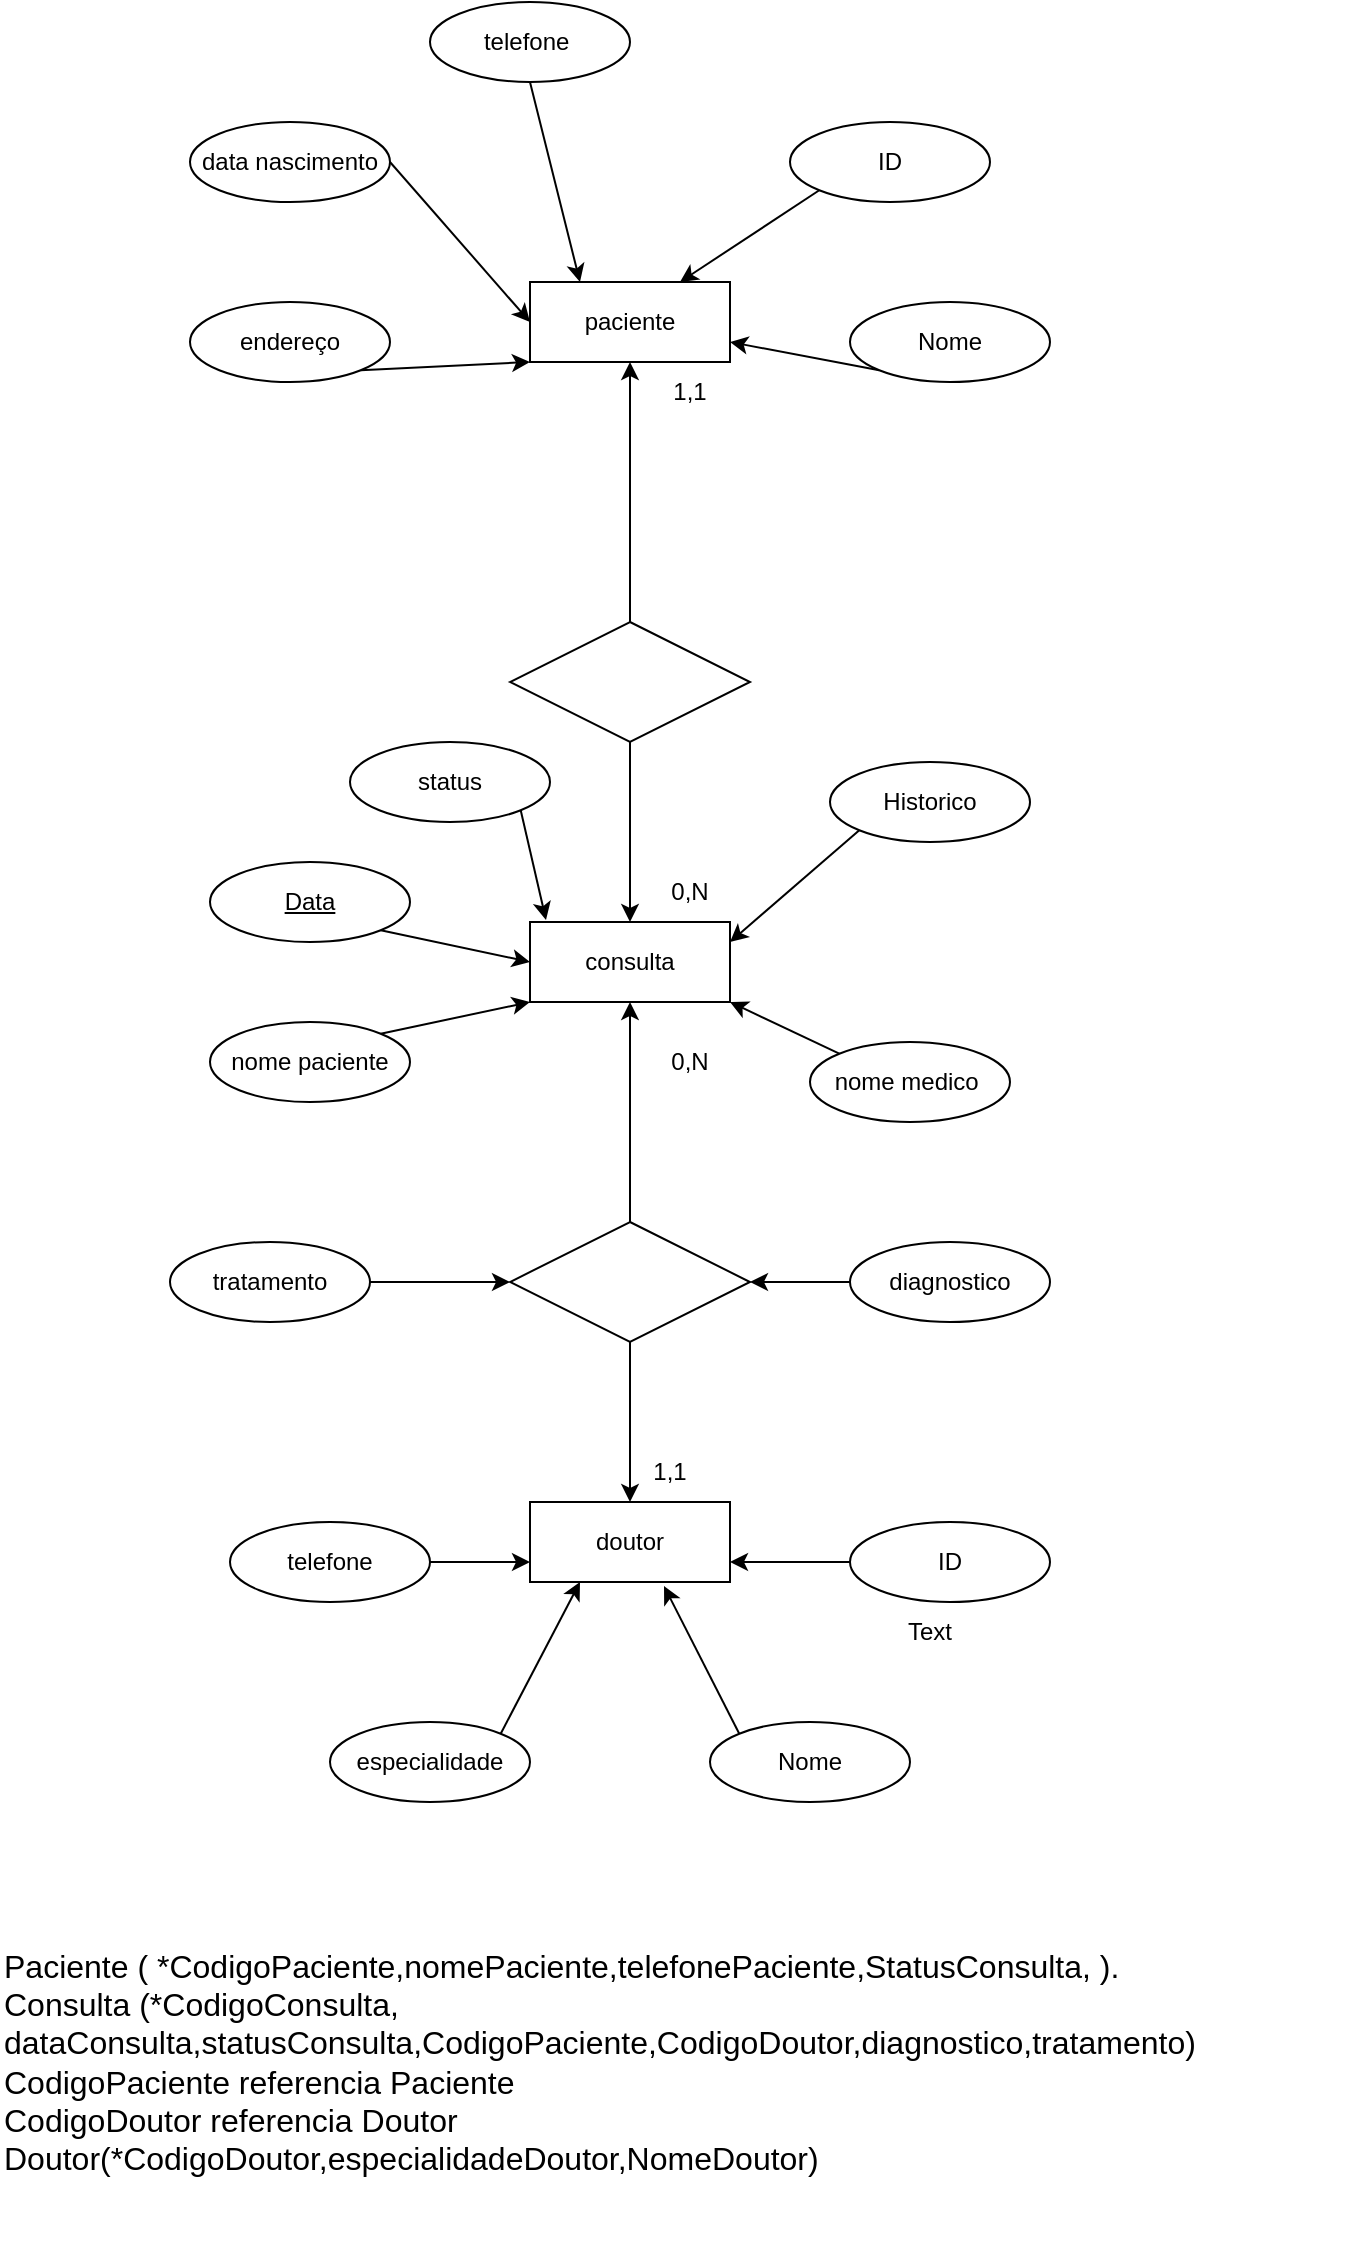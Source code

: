 <mxfile version="23.0.2" type="device" pages="4">
  <diagram name="Página-1" id="jaoDpyFKK26bWcoBuoCk">
    <mxGraphModel dx="1251" dy="2033" grid="1" gridSize="10" guides="1" tooltips="1" connect="1" arrows="1" fold="1" page="1" pageScale="1" pageWidth="827" pageHeight="1169" math="0" shadow="0">
      <root>
        <mxCell id="0" />
        <mxCell id="1" parent="0" />
        <mxCell id="io_ixwlxPu3ot2Wv1C0l-1" value="paciente" style="whiteSpace=wrap;html=1;align=center;" vertex="1" parent="1">
          <mxGeometry x="340" y="-110" width="100" height="40" as="geometry" />
        </mxCell>
        <mxCell id="io_ixwlxPu3ot2Wv1C0l-2" value="doutor" style="whiteSpace=wrap;html=1;align=center;" vertex="1" parent="1">
          <mxGeometry x="340" y="500" width="100" height="40" as="geometry" />
        </mxCell>
        <mxCell id="io_ixwlxPu3ot2Wv1C0l-3" value="consulta" style="whiteSpace=wrap;html=1;align=center;" vertex="1" parent="1">
          <mxGeometry x="340" y="210" width="100" height="40" as="geometry" />
        </mxCell>
        <mxCell id="io_ixwlxPu3ot2Wv1C0l-51" style="rounded=0;orthogonalLoop=1;jettySize=auto;html=1;exitX=1;exitY=0;exitDx=0;exitDy=0;entryX=0;entryY=1;entryDx=0;entryDy=0;" edge="1" parent="1" source="io_ixwlxPu3ot2Wv1C0l-4" target="io_ixwlxPu3ot2Wv1C0l-3">
          <mxGeometry relative="1" as="geometry" />
        </mxCell>
        <mxCell id="io_ixwlxPu3ot2Wv1C0l-4" value="nome paciente" style="ellipse;whiteSpace=wrap;html=1;align=center;" vertex="1" parent="1">
          <mxGeometry x="180" y="260" width="100" height="40" as="geometry" />
        </mxCell>
        <mxCell id="io_ixwlxPu3ot2Wv1C0l-52" style="rounded=0;orthogonalLoop=1;jettySize=auto;html=1;exitX=1;exitY=1;exitDx=0;exitDy=0;entryX=0;entryY=0.5;entryDx=0;entryDy=0;" edge="1" parent="1" source="io_ixwlxPu3ot2Wv1C0l-5" target="io_ixwlxPu3ot2Wv1C0l-3">
          <mxGeometry relative="1" as="geometry" />
        </mxCell>
        <mxCell id="io_ixwlxPu3ot2Wv1C0l-5" value="Data" style="ellipse;whiteSpace=wrap;html=1;align=center;fontStyle=4;" vertex="1" parent="1">
          <mxGeometry x="180" y="180" width="100" height="40" as="geometry" />
        </mxCell>
        <mxCell id="io_ixwlxPu3ot2Wv1C0l-63" style="rounded=0;orthogonalLoop=1;jettySize=auto;html=1;exitX=0;exitY=0;exitDx=0;exitDy=0;entryX=1;entryY=1;entryDx=0;entryDy=0;" edge="1" parent="1" source="io_ixwlxPu3ot2Wv1C0l-6" target="io_ixwlxPu3ot2Wv1C0l-3">
          <mxGeometry relative="1" as="geometry" />
        </mxCell>
        <mxCell id="io_ixwlxPu3ot2Wv1C0l-6" value="nome medico&amp;nbsp;" style="ellipse;whiteSpace=wrap;html=1;align=center;" vertex="1" parent="1">
          <mxGeometry x="480" y="270" width="100" height="40" as="geometry" />
        </mxCell>
        <mxCell id="io_ixwlxPu3ot2Wv1C0l-54" style="rounded=0;orthogonalLoop=1;jettySize=auto;html=1;exitX=0;exitY=1;exitDx=0;exitDy=0;entryX=1;entryY=0.25;entryDx=0;entryDy=0;" edge="1" parent="1" source="io_ixwlxPu3ot2Wv1C0l-7" target="io_ixwlxPu3ot2Wv1C0l-3">
          <mxGeometry relative="1" as="geometry" />
        </mxCell>
        <mxCell id="io_ixwlxPu3ot2Wv1C0l-7" value="Historico" style="ellipse;whiteSpace=wrap;html=1;align=center;" vertex="1" parent="1">
          <mxGeometry x="490" y="130" width="100" height="40" as="geometry" />
        </mxCell>
        <mxCell id="io_ixwlxPu3ot2Wv1C0l-28" style="rounded=0;orthogonalLoop=1;jettySize=auto;html=1;exitX=0;exitY=1;exitDx=0;exitDy=0;entryX=0.75;entryY=0;entryDx=0;entryDy=0;" edge="1" parent="1" source="io_ixwlxPu3ot2Wv1C0l-8" target="io_ixwlxPu3ot2Wv1C0l-1">
          <mxGeometry relative="1" as="geometry" />
        </mxCell>
        <mxCell id="io_ixwlxPu3ot2Wv1C0l-8" value="ID" style="ellipse;whiteSpace=wrap;html=1;align=center;" vertex="1" parent="1">
          <mxGeometry x="470" y="-190" width="100" height="40" as="geometry" />
        </mxCell>
        <mxCell id="io_ixwlxPu3ot2Wv1C0l-29" style="rounded=0;orthogonalLoop=1;jettySize=auto;html=1;exitX=0;exitY=1;exitDx=0;exitDy=0;entryX=1;entryY=0.75;entryDx=0;entryDy=0;" edge="1" parent="1" source="io_ixwlxPu3ot2Wv1C0l-9" target="io_ixwlxPu3ot2Wv1C0l-1">
          <mxGeometry relative="1" as="geometry" />
        </mxCell>
        <mxCell id="io_ixwlxPu3ot2Wv1C0l-9" value="Nome" style="ellipse;whiteSpace=wrap;html=1;align=center;" vertex="1" parent="1">
          <mxGeometry x="500" y="-100" width="100" height="40" as="geometry" />
        </mxCell>
        <mxCell id="io_ixwlxPu3ot2Wv1C0l-26" style="rounded=0;orthogonalLoop=1;jettySize=auto;html=1;exitX=1;exitY=0.5;exitDx=0;exitDy=0;entryX=0;entryY=0.5;entryDx=0;entryDy=0;" edge="1" parent="1" source="io_ixwlxPu3ot2Wv1C0l-10" target="io_ixwlxPu3ot2Wv1C0l-1">
          <mxGeometry relative="1" as="geometry" />
        </mxCell>
        <mxCell id="io_ixwlxPu3ot2Wv1C0l-10" value="data nascimento" style="ellipse;whiteSpace=wrap;html=1;align=center;" vertex="1" parent="1">
          <mxGeometry x="170" y="-190" width="100" height="40" as="geometry" />
        </mxCell>
        <mxCell id="io_ixwlxPu3ot2Wv1C0l-27" style="rounded=0;orthogonalLoop=1;jettySize=auto;html=1;exitX=0.5;exitY=1;exitDx=0;exitDy=0;entryX=0.25;entryY=0;entryDx=0;entryDy=0;" edge="1" parent="1" source="io_ixwlxPu3ot2Wv1C0l-11" target="io_ixwlxPu3ot2Wv1C0l-1">
          <mxGeometry relative="1" as="geometry" />
        </mxCell>
        <mxCell id="io_ixwlxPu3ot2Wv1C0l-11" value="telefone&amp;nbsp;" style="ellipse;whiteSpace=wrap;html=1;align=center;" vertex="1" parent="1">
          <mxGeometry x="290" y="-250" width="100" height="40" as="geometry" />
        </mxCell>
        <mxCell id="io_ixwlxPu3ot2Wv1C0l-25" style="rounded=0;orthogonalLoop=1;jettySize=auto;html=1;exitX=1;exitY=1;exitDx=0;exitDy=0;entryX=0;entryY=1;entryDx=0;entryDy=0;" edge="1" parent="1" source="io_ixwlxPu3ot2Wv1C0l-12" target="io_ixwlxPu3ot2Wv1C0l-1">
          <mxGeometry relative="1" as="geometry" />
        </mxCell>
        <mxCell id="io_ixwlxPu3ot2Wv1C0l-12" value="endereço" style="ellipse;whiteSpace=wrap;html=1;align=center;" vertex="1" parent="1">
          <mxGeometry x="170" y="-100" width="100" height="40" as="geometry" />
        </mxCell>
        <mxCell id="io_ixwlxPu3ot2Wv1C0l-59" style="rounded=0;orthogonalLoop=1;jettySize=auto;html=1;exitX=0;exitY=0.5;exitDx=0;exitDy=0;entryX=1;entryY=0.75;entryDx=0;entryDy=0;" edge="1" parent="1" source="io_ixwlxPu3ot2Wv1C0l-15" target="io_ixwlxPu3ot2Wv1C0l-2">
          <mxGeometry relative="1" as="geometry" />
        </mxCell>
        <mxCell id="io_ixwlxPu3ot2Wv1C0l-15" value="ID" style="ellipse;whiteSpace=wrap;html=1;align=center;" vertex="1" parent="1">
          <mxGeometry x="500" y="510" width="100" height="40" as="geometry" />
        </mxCell>
        <mxCell id="io_ixwlxPu3ot2Wv1C0l-16" value="Nome" style="ellipse;whiteSpace=wrap;html=1;align=center;" vertex="1" parent="1">
          <mxGeometry x="430" y="610" width="100" height="40" as="geometry" />
        </mxCell>
        <mxCell id="io_ixwlxPu3ot2Wv1C0l-57" style="rounded=0;orthogonalLoop=1;jettySize=auto;html=1;exitX=1;exitY=0;exitDx=0;exitDy=0;entryX=0.25;entryY=1;entryDx=0;entryDy=0;" edge="1" parent="1" source="io_ixwlxPu3ot2Wv1C0l-17" target="io_ixwlxPu3ot2Wv1C0l-2">
          <mxGeometry relative="1" as="geometry" />
        </mxCell>
        <mxCell id="io_ixwlxPu3ot2Wv1C0l-17" value="especialidade" style="ellipse;whiteSpace=wrap;html=1;align=center;" vertex="1" parent="1">
          <mxGeometry x="240" y="610" width="100" height="40" as="geometry" />
        </mxCell>
        <mxCell id="io_ixwlxPu3ot2Wv1C0l-56" style="rounded=0;orthogonalLoop=1;jettySize=auto;html=1;exitX=1;exitY=0.5;exitDx=0;exitDy=0;entryX=0;entryY=0.75;entryDx=0;entryDy=0;" edge="1" parent="1" source="io_ixwlxPu3ot2Wv1C0l-18" target="io_ixwlxPu3ot2Wv1C0l-2">
          <mxGeometry relative="1" as="geometry" />
        </mxCell>
        <mxCell id="io_ixwlxPu3ot2Wv1C0l-18" value="telefone" style="ellipse;whiteSpace=wrap;html=1;align=center;" vertex="1" parent="1">
          <mxGeometry x="190" y="510" width="100" height="40" as="geometry" />
        </mxCell>
        <mxCell id="io_ixwlxPu3ot2Wv1C0l-20" style="edgeStyle=orthogonalEdgeStyle;rounded=0;orthogonalLoop=1;jettySize=auto;html=1;entryX=0.5;entryY=1;entryDx=0;entryDy=0;" edge="1" parent="1" source="io_ixwlxPu3ot2Wv1C0l-19" target="io_ixwlxPu3ot2Wv1C0l-3">
          <mxGeometry relative="1" as="geometry" />
        </mxCell>
        <mxCell id="io_ixwlxPu3ot2Wv1C0l-21" style="edgeStyle=orthogonalEdgeStyle;rounded=0;orthogonalLoop=1;jettySize=auto;html=1;exitX=0.5;exitY=1;exitDx=0;exitDy=0;" edge="1" parent="1" source="io_ixwlxPu3ot2Wv1C0l-19" target="io_ixwlxPu3ot2Wv1C0l-2">
          <mxGeometry relative="1" as="geometry" />
        </mxCell>
        <mxCell id="io_ixwlxPu3ot2Wv1C0l-19" value="" style="shape=rhombus;perimeter=rhombusPerimeter;whiteSpace=wrap;html=1;align=center;" vertex="1" parent="1">
          <mxGeometry x="330" y="360" width="120" height="60" as="geometry" />
        </mxCell>
        <mxCell id="io_ixwlxPu3ot2Wv1C0l-23" style="edgeStyle=orthogonalEdgeStyle;rounded=0;orthogonalLoop=1;jettySize=auto;html=1;entryX=0.5;entryY=0;entryDx=0;entryDy=0;" edge="1" parent="1" source="io_ixwlxPu3ot2Wv1C0l-22" target="io_ixwlxPu3ot2Wv1C0l-3">
          <mxGeometry relative="1" as="geometry" />
        </mxCell>
        <mxCell id="io_ixwlxPu3ot2Wv1C0l-24" style="edgeStyle=orthogonalEdgeStyle;rounded=0;orthogonalLoop=1;jettySize=auto;html=1;entryX=0.5;entryY=1;entryDx=0;entryDy=0;" edge="1" parent="1" source="io_ixwlxPu3ot2Wv1C0l-22" target="io_ixwlxPu3ot2Wv1C0l-1">
          <mxGeometry relative="1" as="geometry" />
        </mxCell>
        <mxCell id="io_ixwlxPu3ot2Wv1C0l-22" value="" style="shape=rhombus;perimeter=rhombusPerimeter;whiteSpace=wrap;html=1;align=center;" vertex="1" parent="1">
          <mxGeometry x="330" y="60" width="120" height="60" as="geometry" />
        </mxCell>
        <mxCell id="io_ixwlxPu3ot2Wv1C0l-32" value="1,1" style="text;html=1;strokeColor=none;fillColor=none;align=center;verticalAlign=middle;whiteSpace=wrap;rounded=0;" vertex="1" parent="1">
          <mxGeometry x="390" y="-70" width="60" height="30" as="geometry" />
        </mxCell>
        <mxCell id="io_ixwlxPu3ot2Wv1C0l-33" value="0,N" style="text;html=1;strokeColor=none;fillColor=none;align=center;verticalAlign=middle;whiteSpace=wrap;rounded=0;" vertex="1" parent="1">
          <mxGeometry x="390" y="180" width="60" height="30" as="geometry" />
        </mxCell>
        <mxCell id="io_ixwlxPu3ot2Wv1C0l-35" value="status" style="ellipse;whiteSpace=wrap;html=1;align=center;" vertex="1" parent="1">
          <mxGeometry x="250" y="120" width="100" height="40" as="geometry" />
        </mxCell>
        <mxCell id="io_ixwlxPu3ot2Wv1C0l-36" value="0,N" style="text;html=1;strokeColor=none;fillColor=none;align=center;verticalAlign=middle;whiteSpace=wrap;rounded=0;" vertex="1" parent="1">
          <mxGeometry x="390" y="265" width="60" height="30" as="geometry" />
        </mxCell>
        <mxCell id="io_ixwlxPu3ot2Wv1C0l-37" value="1,1" style="text;html=1;strokeColor=none;fillColor=none;align=center;verticalAlign=middle;whiteSpace=wrap;rounded=0;" vertex="1" parent="1">
          <mxGeometry x="380" y="470" width="60" height="30" as="geometry" />
        </mxCell>
        <mxCell id="io_ixwlxPu3ot2Wv1C0l-53" style="rounded=0;orthogonalLoop=1;jettySize=auto;html=1;exitX=1;exitY=1;exitDx=0;exitDy=0;entryX=0.08;entryY=-0.025;entryDx=0;entryDy=0;entryPerimeter=0;" edge="1" parent="1" source="io_ixwlxPu3ot2Wv1C0l-35" target="io_ixwlxPu3ot2Wv1C0l-3">
          <mxGeometry relative="1" as="geometry" />
        </mxCell>
        <mxCell id="io_ixwlxPu3ot2Wv1C0l-58" style="rounded=0;orthogonalLoop=1;jettySize=auto;html=1;exitX=0;exitY=0;exitDx=0;exitDy=0;entryX=0.67;entryY=1.05;entryDx=0;entryDy=0;entryPerimeter=0;" edge="1" parent="1" source="io_ixwlxPu3ot2Wv1C0l-16" target="io_ixwlxPu3ot2Wv1C0l-2">
          <mxGeometry relative="1" as="geometry" />
        </mxCell>
        <mxCell id="io_ixwlxPu3ot2Wv1C0l-67" style="edgeStyle=orthogonalEdgeStyle;rounded=0;orthogonalLoop=1;jettySize=auto;html=1;exitX=0;exitY=0.5;exitDx=0;exitDy=0;entryX=1;entryY=0.5;entryDx=0;entryDy=0;" edge="1" parent="1" source="io_ixwlxPu3ot2Wv1C0l-64" target="io_ixwlxPu3ot2Wv1C0l-19">
          <mxGeometry relative="1" as="geometry" />
        </mxCell>
        <mxCell id="io_ixwlxPu3ot2Wv1C0l-64" value="diagnostico" style="ellipse;whiteSpace=wrap;html=1;align=center;" vertex="1" parent="1">
          <mxGeometry x="500" y="370" width="100" height="40" as="geometry" />
        </mxCell>
        <mxCell id="io_ixwlxPu3ot2Wv1C0l-66" style="edgeStyle=orthogonalEdgeStyle;rounded=0;orthogonalLoop=1;jettySize=auto;html=1;exitX=1;exitY=0.5;exitDx=0;exitDy=0;entryX=0;entryY=0.5;entryDx=0;entryDy=0;" edge="1" parent="1" source="io_ixwlxPu3ot2Wv1C0l-65" target="io_ixwlxPu3ot2Wv1C0l-19">
          <mxGeometry relative="1" as="geometry" />
        </mxCell>
        <mxCell id="io_ixwlxPu3ot2Wv1C0l-65" value="tratamento" style="ellipse;whiteSpace=wrap;html=1;align=center;" vertex="1" parent="1">
          <mxGeometry x="160" y="370" width="100" height="40" as="geometry" />
        </mxCell>
        <mxCell id="io_ixwlxPu3ot2Wv1C0l-68" value="Text" style="text;html=1;strokeColor=none;fillColor=none;align=center;verticalAlign=middle;whiteSpace=wrap;rounded=0;" vertex="1" parent="1">
          <mxGeometry x="510" y="550" width="60" height="30" as="geometry" />
        </mxCell>
        <mxCell id="io_ixwlxPu3ot2Wv1C0l-69" value="&lt;div style=&quot;&quot;&gt;&lt;span style=&quot;font-size: 16px; background-color: initial;&quot;&gt;Paciente ( *CodigoPaciente,nomePaciente,telefonePaciente,Status&lt;/span&gt;&lt;span style=&quot;background-color: initial; font-size: 16px;&quot;&gt;Consulta, ).&lt;/span&gt;&lt;/div&gt;&lt;font style=&quot;font-size: 16px;&quot;&gt;&lt;div style=&quot;&quot;&gt;&lt;span style=&quot;background-color: initial;&quot;&gt;Consulta (*CodigoConsulta, dataConsulta,statusConsulta,CodigoPaciente,CodigoDoutor,diagnostico,tratamento)&lt;/span&gt;&lt;/div&gt;&lt;div style=&quot;&quot;&gt;&lt;span style=&quot;background-color: initial;&quot;&gt;CodigoPaciente referencia Paciente&lt;/span&gt;&lt;/div&gt;&lt;div style=&quot;&quot;&gt;&lt;span style=&quot;background-color: initial;&quot;&gt;CodigoDoutor referencia Doutor&lt;/span&gt;&lt;/div&gt;&lt;div style=&quot;&quot;&gt;&lt;span style=&quot;background-color: initial;&quot;&gt;Doutor(*CodigoDoutor,especialidadeDoutor,NomeDoutor)&lt;/span&gt;&lt;/div&gt;&lt;/font&gt;" style="text;html=1;strokeColor=none;fillColor=none;align=left;verticalAlign=middle;whiteSpace=wrap;rounded=0;" vertex="1" parent="1">
          <mxGeometry x="75" y="690" width="675" height="180" as="geometry" />
        </mxCell>
      </root>
    </mxGraphModel>
  </diagram>
  <diagram id="c8dc9gPWGK9QqCdIBJVe" name="Página-2">
    <mxGraphModel dx="1104" dy="762" grid="1" gridSize="10" guides="1" tooltips="1" connect="1" arrows="1" fold="1" page="1" pageScale="1" pageWidth="827" pageHeight="1169" math="0" shadow="0">
      <root>
        <mxCell id="0" />
        <mxCell id="1" parent="0" />
        <mxCell id="WEFmtamtGQ1HG8QBXdX0-1" value="ingresso" style="rounded=1;arcSize=10;whiteSpace=wrap;html=1;align=center;" vertex="1" parent="1">
          <mxGeometry x="180" y="160" width="100" height="40" as="geometry" />
        </mxCell>
        <mxCell id="WEFmtamtGQ1HG8QBXdX0-25" style="edgeStyle=orthogonalEdgeStyle;rounded=0;orthogonalLoop=1;jettySize=auto;html=1;exitX=0;exitY=0.5;exitDx=0;exitDy=0;entryX=1;entryY=0.5;entryDx=0;entryDy=0;" edge="1" parent="1" source="WEFmtamtGQ1HG8QBXdX0-2" target="WEFmtamtGQ1HG8QBXdX0-11">
          <mxGeometry relative="1" as="geometry" />
        </mxCell>
        <mxCell id="WEFmtamtGQ1HG8QBXdX0-2" value="cliente" style="rounded=1;arcSize=10;whiteSpace=wrap;html=1;align=center;" vertex="1" parent="1">
          <mxGeometry x="520" y="170" width="100" height="40" as="geometry" />
        </mxCell>
        <mxCell id="WEFmtamtGQ1HG8QBXdX0-3" value="show" style="rounded=1;arcSize=10;whiteSpace=wrap;html=1;align=center;" vertex="1" parent="1">
          <mxGeometry x="170" y="390" width="100" height="40" as="geometry" />
        </mxCell>
        <mxCell id="WEFmtamtGQ1HG8QBXdX0-23" style="edgeStyle=orthogonalEdgeStyle;rounded=0;orthogonalLoop=1;jettySize=auto;html=1;exitX=0.5;exitY=0;exitDx=0;exitDy=0;entryX=0.5;entryY=1;entryDx=0;entryDy=0;" edge="1" parent="1" source="WEFmtamtGQ1HG8QBXdX0-4" target="WEFmtamtGQ1HG8QBXdX0-1">
          <mxGeometry relative="1" as="geometry" />
        </mxCell>
        <mxCell id="WEFmtamtGQ1HG8QBXdX0-24" style="edgeStyle=orthogonalEdgeStyle;rounded=0;orthogonalLoop=1;jettySize=auto;html=1;exitX=0.5;exitY=1;exitDx=0;exitDy=0;entryX=0.5;entryY=0;entryDx=0;entryDy=0;" edge="1" parent="1" source="WEFmtamtGQ1HG8QBXdX0-4" target="WEFmtamtGQ1HG8QBXdX0-3">
          <mxGeometry relative="1" as="geometry" />
        </mxCell>
        <mxCell id="WEFmtamtGQ1HG8QBXdX0-4" value="" style="shape=rhombus;perimeter=rhombusPerimeter;whiteSpace=wrap;html=1;align=center;" vertex="1" parent="1">
          <mxGeometry x="160" y="270" width="120" height="60" as="geometry" />
        </mxCell>
        <mxCell id="WEFmtamtGQ1HG8QBXdX0-7" value="Data" style="ellipse;whiteSpace=wrap;html=1;align=center;fontStyle=4;" vertex="1" parent="1">
          <mxGeometry x="90" y="490" width="100" height="40" as="geometry" />
        </mxCell>
        <mxCell id="WEFmtamtGQ1HG8QBXdX0-8" value="local" style="ellipse;whiteSpace=wrap;html=1;align=center;fontStyle=4;" vertex="1" parent="1">
          <mxGeometry x="230" y="500" width="100" height="40" as="geometry" />
        </mxCell>
        <mxCell id="WEFmtamtGQ1HG8QBXdX0-10" value="Artista" style="ellipse;whiteSpace=wrap;html=1;align=center;fontStyle=4;" vertex="1" parent="1">
          <mxGeometry x="40" y="410" width="100" height="40" as="geometry" />
        </mxCell>
        <mxCell id="WEFmtamtGQ1HG8QBXdX0-26" style="edgeStyle=orthogonalEdgeStyle;rounded=0;orthogonalLoop=1;jettySize=auto;html=1;entryX=1;entryY=0.5;entryDx=0;entryDy=0;" edge="1" parent="1" source="WEFmtamtGQ1HG8QBXdX0-11" target="WEFmtamtGQ1HG8QBXdX0-1">
          <mxGeometry relative="1" as="geometry" />
        </mxCell>
        <mxCell id="WEFmtamtGQ1HG8QBXdX0-11" value="Pagamento" style="shape=rhombus;perimeter=rhombusPerimeter;whiteSpace=wrap;html=1;align=center;" vertex="1" parent="1">
          <mxGeometry x="340" y="160" width="120" height="60" as="geometry" />
        </mxCell>
        <mxCell id="WEFmtamtGQ1HG8QBXdX0-12" value="valores" style="ellipse;whiteSpace=wrap;html=1;align=center;fontStyle=4;" vertex="1" parent="1">
          <mxGeometry y="100" width="100" height="40" as="geometry" />
        </mxCell>
        <mxCell id="WEFmtamtGQ1HG8QBXdX0-13" value="Attribute" style="ellipse;whiteSpace=wrap;html=1;align=center;fontStyle=4;" vertex="1" parent="1">
          <mxGeometry y="170" width="100" height="40" as="geometry" />
        </mxCell>
        <mxCell id="WEFmtamtGQ1HG8QBXdX0-14" value="Tipos de ingresso" style="ellipse;whiteSpace=wrap;html=1;align=center;fontStyle=4;" vertex="1" parent="1">
          <mxGeometry x="130" y="60" width="100" height="40" as="geometry" />
        </mxCell>
        <mxCell id="WEFmtamtGQ1HG8QBXdX0-15" value="ID" style="ellipse;whiteSpace=wrap;html=1;align=center;fontStyle=4;" vertex="1" parent="1">
          <mxGeometry x="260" y="60" width="100" height="40" as="geometry" />
        </mxCell>
        <mxCell id="WEFmtamtGQ1HG8QBXdX0-17" value="Attribute" style="ellipse;whiteSpace=wrap;html=1;align=center;fontStyle=4;" vertex="1" parent="1">
          <mxGeometry x="30" y="230" width="100" height="40" as="geometry" />
        </mxCell>
        <mxCell id="WEFmtamtGQ1HG8QBXdX0-18" value="Horario" style="ellipse;whiteSpace=wrap;html=1;align=center;fontStyle=4;" vertex="1" parent="1">
          <mxGeometry x="320" y="400" width="100" height="40" as="geometry" />
        </mxCell>
        <mxCell id="WEFmtamtGQ1HG8QBXdX0-20" value="cpf" style="ellipse;whiteSpace=wrap;html=1;align=center;fontStyle=4;" vertex="1" parent="1">
          <mxGeometry x="510" y="70" width="100" height="40" as="geometry" />
        </mxCell>
        <mxCell id="WEFmtamtGQ1HG8QBXdX0-21" value="Nome" style="ellipse;whiteSpace=wrap;html=1;align=center;fontStyle=4;" vertex="1" parent="1">
          <mxGeometry x="650" y="120" width="100" height="40" as="geometry" />
        </mxCell>
        <mxCell id="WEFmtamtGQ1HG8QBXdX0-22" value="idade" style="ellipse;whiteSpace=wrap;html=1;align=center;fontStyle=4;" vertex="1" parent="1">
          <mxGeometry x="510" y="250" width="100" height="40" as="geometry" />
        </mxCell>
        <mxCell id="WEFmtamtGQ1HG8QBXdX0-27" value="endereço" style="ellipse;whiteSpace=wrap;html=1;align=center;fontStyle=4;" vertex="1" parent="1">
          <mxGeometry x="650" y="210" width="100" height="40" as="geometry" />
        </mxCell>
        <mxCell id="YVUtAfhHFPFHMRwhi73J-1" value="Um aplicativo precisa de um sistema&amp;nbsp; para poder gestionar as vendas dos seus ingerssos, no qual&amp;nbsp;" style="text;html=1;strokeColor=none;fillColor=none;align=center;verticalAlign=middle;whiteSpace=wrap;rounded=0;" vertex="1" parent="1">
          <mxGeometry x="180" y="730" width="520" height="250" as="geometry" />
        </mxCell>
      </root>
    </mxGraphModel>
  </diagram>
  <diagram id="ghsjX5mO5j-M7IykG1wl" name="Página-3">
    <mxGraphModel dx="938" dy="648" grid="1" gridSize="10" guides="1" tooltips="1" connect="1" arrows="1" fold="1" page="1" pageScale="1" pageWidth="827" pageHeight="1169" math="0" shadow="0">
      <root>
        <mxCell id="0" />
        <mxCell id="1" parent="0" />
        <mxCell id="LDfPsv8GSpQ3Y3huAxtO-2" value="Estoque" style="whiteSpace=wrap;html=1;align=center;" vertex="1" parent="1">
          <mxGeometry x="160" y="130" width="100" height="40" as="geometry" />
        </mxCell>
        <mxCell id="LDfPsv8GSpQ3Y3huAxtO-3" value="alunos" style="whiteSpace=wrap;html=1;align=center;" vertex="1" parent="1">
          <mxGeometry x="480" y="130" width="100" height="40" as="geometry" />
        </mxCell>
        <mxCell id="LDfPsv8GSpQ3Y3huAxtO-4" value="setores" style="whiteSpace=wrap;html=1;align=center;" vertex="1" parent="1">
          <mxGeometry x="160" y="280" width="100" height="40" as="geometry" />
        </mxCell>
        <mxCell id="LDfPsv8GSpQ3Y3huAxtO-5" value="Attribute" style="ellipse;whiteSpace=wrap;html=1;align=center;" vertex="1" parent="1">
          <mxGeometry x="80" y="70" width="100" height="40" as="geometry" />
        </mxCell>
      </root>
    </mxGraphModel>
  </diagram>
  <diagram id="64cyT-gFuVRWHqz4rYH8" name="Página-4">
    <mxGraphModel dx="938" dy="648" grid="1" gridSize="10" guides="1" tooltips="1" connect="1" arrows="1" fold="1" page="1" pageScale="1" pageWidth="827" pageHeight="1169" math="0" shadow="0">
      <root>
        <mxCell id="0" />
        <mxCell id="1" parent="0" />
        <mxCell id="zmnEAHHyUiQVyY_5Mi11-1" value="vagas" style="rounded=1;arcSize=10;whiteSpace=wrap;html=1;align=center;" vertex="1" parent="1">
          <mxGeometry x="230" y="270" width="100" height="40" as="geometry" />
        </mxCell>
        <mxCell id="zmnEAHHyUiQVyY_5Mi11-9" style="edgeStyle=orthogonalEdgeStyle;rounded=0;orthogonalLoop=1;jettySize=auto;html=1;" edge="1" parent="1" source="zmnEAHHyUiQVyY_5Mi11-2">
          <mxGeometry relative="1" as="geometry">
            <mxPoint x="280" y="120" as="targetPoint" />
          </mxGeometry>
        </mxCell>
        <mxCell id="zmnEAHHyUiQVyY_5Mi11-2" value="carro" style="rounded=1;arcSize=10;whiteSpace=wrap;html=1;align=center;" vertex="1" parent="1">
          <mxGeometry x="90" y="50" width="100" height="40" as="geometry" />
        </mxCell>
        <mxCell id="zmnEAHHyUiQVyY_5Mi11-3" value="cliente" style="rounded=1;arcSize=10;whiteSpace=wrap;html=1;align=center;" vertex="1" parent="1">
          <mxGeometry x="230" y="420" width="100" height="40" as="geometry" />
        </mxCell>
        <mxCell id="zmnEAHHyUiQVyY_5Mi11-8" style="edgeStyle=orthogonalEdgeStyle;rounded=0;orthogonalLoop=1;jettySize=auto;html=1;" edge="1" parent="1" source="zmnEAHHyUiQVyY_5Mi11-4" target="zmnEAHHyUiQVyY_5Mi11-7">
          <mxGeometry relative="1" as="geometry" />
        </mxCell>
        <mxCell id="zmnEAHHyUiQVyY_5Mi11-4" value="moto" style="rounded=1;arcSize=10;whiteSpace=wrap;html=1;align=center;" vertex="1" parent="1">
          <mxGeometry x="400" y="50" width="100" height="40" as="geometry" />
        </mxCell>
        <mxCell id="zmnEAHHyUiQVyY_5Mi11-7" value="ocupação" style="shape=rhombus;perimeter=rhombusPerimeter;whiteSpace=wrap;html=1;align=center;" vertex="1" parent="1">
          <mxGeometry x="220" y="130" width="120" height="60" as="geometry" />
        </mxCell>
        <mxCell id="zmnEAHHyUiQVyY_5Mi11-13" style="edgeStyle=orthogonalEdgeStyle;rounded=0;orthogonalLoop=1;jettySize=auto;html=1;entryX=0.5;entryY=0;entryDx=0;entryDy=0;" edge="1" parent="1" source="zmnEAHHyUiQVyY_5Mi11-10" target="zmnEAHHyUiQVyY_5Mi11-12">
          <mxGeometry relative="1" as="geometry" />
        </mxCell>
        <mxCell id="zmnEAHHyUiQVyY_5Mi11-10" value="vagas" style="rounded=1;arcSize=10;whiteSpace=wrap;html=1;align=center;" vertex="1" parent="1">
          <mxGeometry x="660" y="240" width="100" height="40" as="geometry" />
        </mxCell>
        <mxCell id="zmnEAHHyUiQVyY_5Mi11-11" value="cliente" style="rounded=1;arcSize=10;whiteSpace=wrap;html=1;align=center;" vertex="1" parent="1">
          <mxGeometry x="660" y="480" width="100" height="40" as="geometry" />
        </mxCell>
        <mxCell id="zmnEAHHyUiQVyY_5Mi11-14" style="edgeStyle=orthogonalEdgeStyle;rounded=0;orthogonalLoop=1;jettySize=auto;html=1;entryX=0.5;entryY=0;entryDx=0;entryDy=0;" edge="1" parent="1" source="zmnEAHHyUiQVyY_5Mi11-12" target="zmnEAHHyUiQVyY_5Mi11-11">
          <mxGeometry relative="1" as="geometry" />
        </mxCell>
        <mxCell id="zmnEAHHyUiQVyY_5Mi11-12" value="ocupação" style="shape=rhombus;perimeter=rhombusPerimeter;whiteSpace=wrap;html=1;align=center;" vertex="1" parent="1">
          <mxGeometry x="650" y="360" width="120" height="60" as="geometry" />
        </mxCell>
        <mxCell id="zmnEAHHyUiQVyY_5Mi11-15" value="Attribute" style="ellipse;whiteSpace=wrap;html=1;align=center;" vertex="1" parent="1">
          <mxGeometry x="520" y="180" width="100" height="40" as="geometry" />
        </mxCell>
        <mxCell id="zmnEAHHyUiQVyY_5Mi11-16" value="Attribute" style="ellipse;whiteSpace=wrap;html=1;align=center;" vertex="1" parent="1">
          <mxGeometry x="660" y="150" width="100" height="40" as="geometry" />
        </mxCell>
        <mxCell id="zmnEAHHyUiQVyY_5Mi11-18" value="Attribute" style="ellipse;whiteSpace=wrap;html=1;align=center;" vertex="1" parent="1">
          <mxGeometry x="810" y="180" width="100" height="40" as="geometry" />
        </mxCell>
        <mxCell id="zmnEAHHyUiQVyY_5Mi11-19" value="Attribute" style="ellipse;whiteSpace=wrap;html=1;align=center;" vertex="1" parent="1">
          <mxGeometry x="810" y="260" width="100" height="40" as="geometry" />
        </mxCell>
        <mxCell id="zmnEAHHyUiQVyY_5Mi11-20" value="Attribute" style="ellipse;whiteSpace=wrap;html=1;align=center;" vertex="1" parent="1">
          <mxGeometry x="520" y="260" width="100" height="40" as="geometry" />
        </mxCell>
        <mxCell id="zmnEAHHyUiQVyY_5Mi11-26" style="edgeStyle=orthogonalEdgeStyle;rounded=0;orthogonalLoop=1;jettySize=auto;html=1;entryX=1;entryY=0.5;entryDx=0;entryDy=0;" edge="1" parent="1" source="zmnEAHHyUiQVyY_5Mi11-22" target="zmnEAHHyUiQVyY_5Mi11-12">
          <mxGeometry relative="1" as="geometry" />
        </mxCell>
        <mxCell id="zmnEAHHyUiQVyY_5Mi11-22" value="valor" style="ellipse;whiteSpace=wrap;html=1;align=center;" vertex="1" parent="1">
          <mxGeometry x="810" y="370" width="100" height="40" as="geometry" />
        </mxCell>
        <mxCell id="zmnEAHHyUiQVyY_5Mi11-25" style="edgeStyle=orthogonalEdgeStyle;rounded=0;orthogonalLoop=1;jettySize=auto;html=1;entryX=0;entryY=0.5;entryDx=0;entryDy=0;" edge="1" parent="1" source="zmnEAHHyUiQVyY_5Mi11-23" target="zmnEAHHyUiQVyY_5Mi11-12">
          <mxGeometry relative="1" as="geometry" />
        </mxCell>
        <mxCell id="zmnEAHHyUiQVyY_5Mi11-23" value="tempo" style="ellipse;whiteSpace=wrap;html=1;align=center;" vertex="1" parent="1">
          <mxGeometry x="500" y="370" width="100" height="40" as="geometry" />
        </mxCell>
        <mxCell id="zmnEAHHyUiQVyY_5Mi11-28" value="valor" style="ellipse;whiteSpace=wrap;html=1;align=center;" vertex="1" parent="1">
          <mxGeometry x="800" y="530" width="100" height="40" as="geometry" />
        </mxCell>
        <mxCell id="zmnEAHHyUiQVyY_5Mi11-29" value="valor" style="ellipse;whiteSpace=wrap;html=1;align=center;" vertex="1" parent="1">
          <mxGeometry x="700" y="584.5" width="100" height="40" as="geometry" />
        </mxCell>
      </root>
    </mxGraphModel>
  </diagram>
</mxfile>
